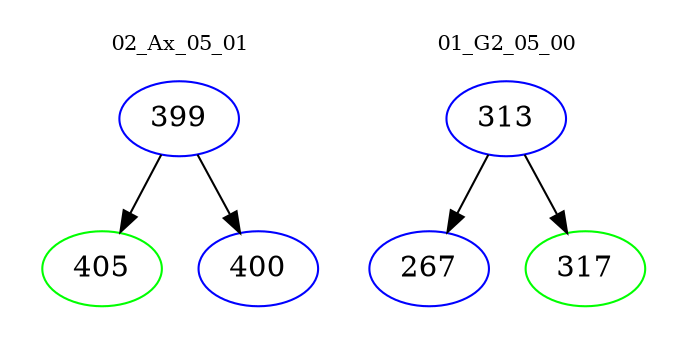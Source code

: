 digraph{
subgraph cluster_0 {
color = white
label = "02_Ax_05_01";
fontsize=10;
T0_399 [label="399", color="blue"]
T0_399 -> T0_405 [color="black"]
T0_405 [label="405", color="green"]
T0_399 -> T0_400 [color="black"]
T0_400 [label="400", color="blue"]
}
subgraph cluster_1 {
color = white
label = "01_G2_05_00";
fontsize=10;
T1_313 [label="313", color="blue"]
T1_313 -> T1_267 [color="black"]
T1_267 [label="267", color="blue"]
T1_313 -> T1_317 [color="black"]
T1_317 [label="317", color="green"]
}
}
